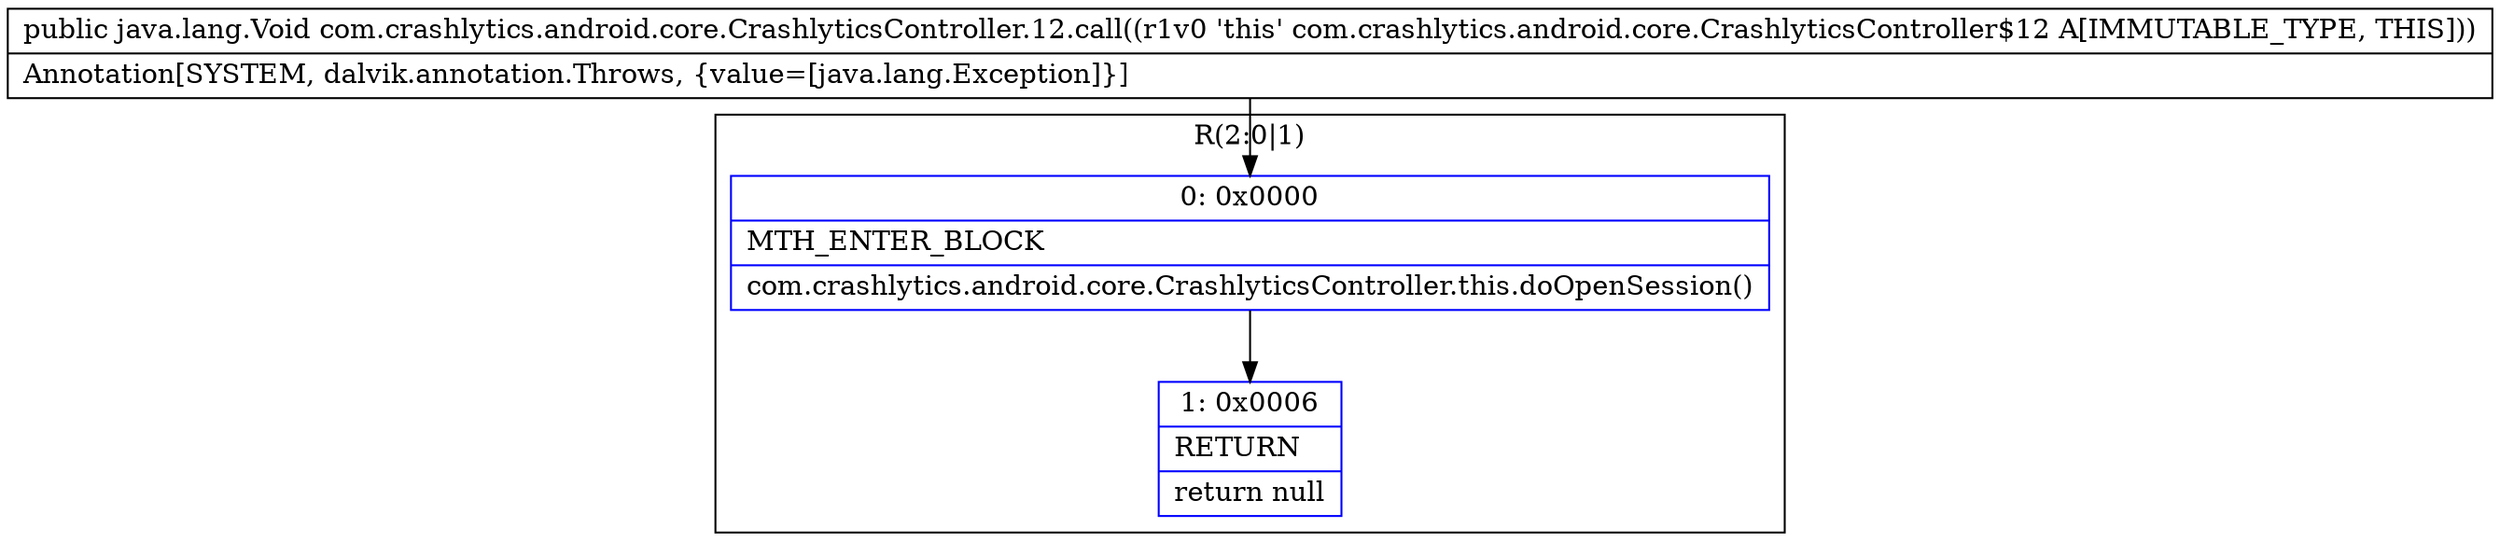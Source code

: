 digraph "CFG forcom.crashlytics.android.core.CrashlyticsController.12.call()Ljava\/lang\/Void;" {
subgraph cluster_Region_380004698 {
label = "R(2:0|1)";
node [shape=record,color=blue];
Node_0 [shape=record,label="{0\:\ 0x0000|MTH_ENTER_BLOCK\l|com.crashlytics.android.core.CrashlyticsController.this.doOpenSession()\l}"];
Node_1 [shape=record,label="{1\:\ 0x0006|RETURN\l|return null\l}"];
}
MethodNode[shape=record,label="{public java.lang.Void com.crashlytics.android.core.CrashlyticsController.12.call((r1v0 'this' com.crashlytics.android.core.CrashlyticsController$12 A[IMMUTABLE_TYPE, THIS]))  | Annotation[SYSTEM, dalvik.annotation.Throws, \{value=[java.lang.Exception]\}]\l}"];
MethodNode -> Node_0;
Node_0 -> Node_1;
}

